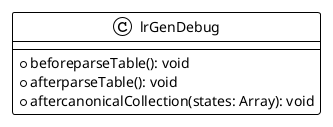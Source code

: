 @startuml parse_table_module

!theme plain

class lrGenDebug {
    +beforeparseTable(): void
    +afterparseTable(): void
    +aftercanonicalCollection(states: Array): void
}


@enduml
